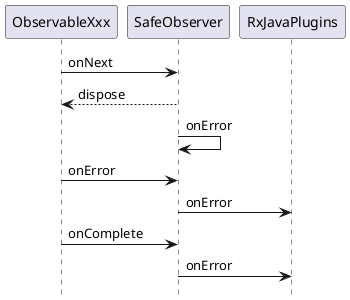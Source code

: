 @startuml
hide footbox
ObservableXxx -> SafeObserver: onNext
SafeObserver --> ObservableXxx: dispose
SafeObserver -> SafeObserver : onError
ObservableXxx -> SafeObserver: onError
SafeObserver -> RxJavaPlugins : onError
ObservableXxx -> SafeObserver: onComplete
SafeObserver -> RxJavaPlugins : onError
@enduml